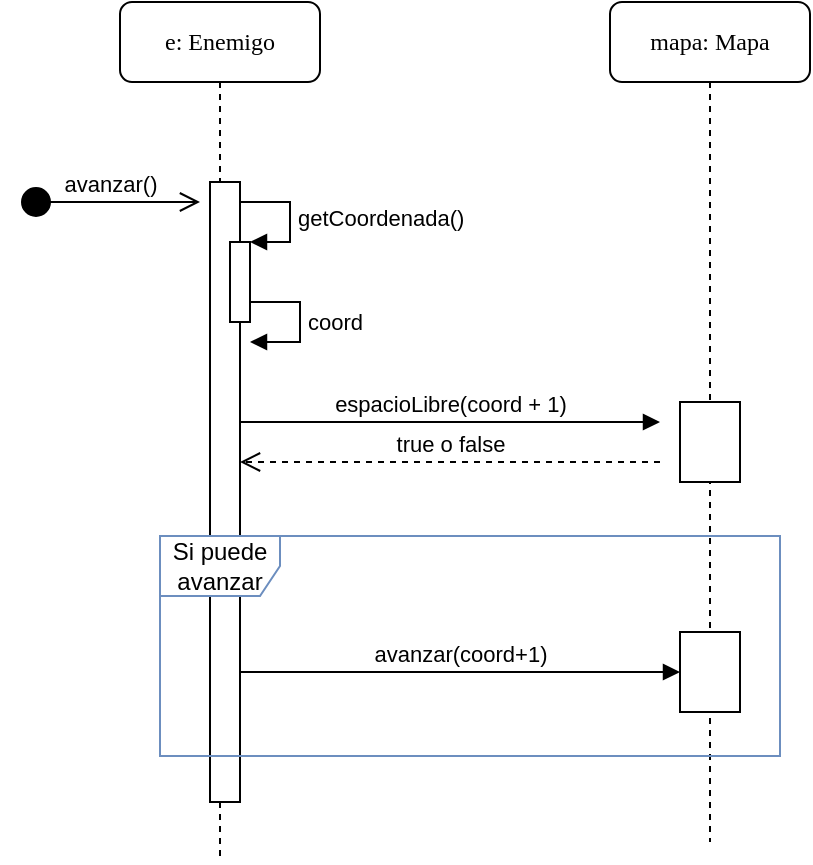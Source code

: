 <mxfile version="11.1.4" type="device"><diagram name="Page-1" id="13e1069c-82ec-6db2-03f1-153e76fe0fe0"><mxGraphModel dx="868" dy="512" grid="1" gridSize="10" guides="1" tooltips="1" connect="1" arrows="1" fold="1" page="1" pageScale="1" pageWidth="1100" pageHeight="850" background="#ffffff" math="0" shadow="0"><root><mxCell id="0"/><mxCell id="1" parent="0"/><mxCell id="7baba1c4bc27f4b0-2" value="mapa: Mapa" style="shape=umlLifeline;perimeter=lifelinePerimeter;whiteSpace=wrap;html=1;container=1;collapsible=0;recursiveResize=0;outlineConnect=0;rounded=1;shadow=0;comic=0;labelBackgroundColor=none;strokeColor=#000000;strokeWidth=1;fillColor=#FFFFFF;fontFamily=Verdana;fontSize=12;fontColor=#000000;align=center;" parent="1" vertex="1"><mxGeometry x="345" y="80" width="100" height="420" as="geometry"/></mxCell><mxCell id="7baba1c4bc27f4b0-8" value="e: Enemigo" style="shape=umlLifeline;perimeter=lifelinePerimeter;whiteSpace=wrap;html=1;container=1;collapsible=0;recursiveResize=0;outlineConnect=0;rounded=1;shadow=0;comic=0;labelBackgroundColor=none;strokeColor=#000000;strokeWidth=1;fillColor=#FFFFFF;fontFamily=Verdana;fontSize=12;fontColor=#000000;align=center;" parent="1" vertex="1"><mxGeometry x="100" y="80" width="100" height="430" as="geometry"/></mxCell><mxCell id="7baba1c4bc27f4b0-9" value="" style="html=1;points=[];perimeter=orthogonalPerimeter;rounded=0;shadow=0;comic=0;labelBackgroundColor=none;strokeColor=#000000;strokeWidth=1;fillColor=#FFFFFF;fontFamily=Verdana;fontSize=12;fontColor=#000000;align=center;" parent="7baba1c4bc27f4b0-8" vertex="1"><mxGeometry x="45" y="90" width="15" height="310" as="geometry"/></mxCell><mxCell id="VAipQDp783L7f0OlWJEA-20" value="" style="html=1;points=[];perimeter=orthogonalPerimeter;" vertex="1" parent="7baba1c4bc27f4b0-8"><mxGeometry x="55" y="120" width="10" height="40" as="geometry"/></mxCell><mxCell id="VAipQDp783L7f0OlWJEA-21" value="getCoordenada()" style="edgeStyle=orthogonalEdgeStyle;html=1;align=left;spacingLeft=2;endArrow=block;rounded=0;entryX=1;entryY=0;" edge="1" target="VAipQDp783L7f0OlWJEA-20" parent="7baba1c4bc27f4b0-8"><mxGeometry relative="1" as="geometry"><mxPoint x="60" y="100" as="sourcePoint"/><Array as="points"><mxPoint x="85" y="100"/></Array></mxGeometry></mxCell><mxCell id="VAipQDp783L7f0OlWJEA-29" value="espacioLibre(coord + 1)" style="html=1;verticalAlign=bottom;endArrow=block;shadow=0;" edge="1" parent="7baba1c4bc27f4b0-8"><mxGeometry width="80" relative="1" as="geometry"><mxPoint x="60" y="210" as="sourcePoint"/><mxPoint x="270" y="210" as="targetPoint"/></mxGeometry></mxCell><mxCell id="VAipQDp783L7f0OlWJEA-2" value="avanzar()" style="html=1;verticalAlign=bottom;startArrow=circle;startFill=1;endArrow=open;startSize=6;endSize=8;" edge="1" parent="1"><mxGeometry width="80" relative="1" as="geometry"><mxPoint x="50" y="180" as="sourcePoint"/><mxPoint x="140" y="180" as="targetPoint"/></mxGeometry></mxCell><mxCell id="VAipQDp783L7f0OlWJEA-30" value="" style="rounded=0;whiteSpace=wrap;html=1;" vertex="1" parent="1"><mxGeometry x="380" y="280" width="30" height="40" as="geometry"/></mxCell><mxCell id="VAipQDp783L7f0OlWJEA-32" value="true o false" style="html=1;verticalAlign=bottom;endArrow=open;dashed=1;endSize=8;shadow=0;" edge="1" parent="1" target="7baba1c4bc27f4b0-9"><mxGeometry relative="1" as="geometry"><mxPoint x="370" y="310" as="sourcePoint"/><mxPoint x="290" y="310" as="targetPoint"/></mxGeometry></mxCell><mxCell id="VAipQDp783L7f0OlWJEA-35" value="Si puede avanzar" style="shape=umlFrame;whiteSpace=wrap;html=1;fillColor=#ffffff;strokeColor=#6c8ebf;gradientColor=none;shadow=0;" vertex="1" parent="1"><mxGeometry x="120" y="347" width="310" height="110" as="geometry"/></mxCell><mxCell id="VAipQDp783L7f0OlWJEA-36" value="" style="rounded=0;whiteSpace=wrap;html=1;" vertex="1" parent="1"><mxGeometry x="380" y="395" width="30" height="40" as="geometry"/></mxCell><mxCell id="VAipQDp783L7f0OlWJEA-41" value="avanzar(coord+1)" style="html=1;verticalAlign=bottom;endArrow=block;shadow=0;entryX=0;entryY=0.5;entryDx=0;entryDy=0;" edge="1" parent="1" target="VAipQDp783L7f0OlWJEA-36"><mxGeometry width="80" relative="1" as="geometry"><mxPoint x="160" y="415" as="sourcePoint"/><mxPoint x="235" y="414.5" as="targetPoint"/></mxGeometry></mxCell><mxCell id="VAipQDp783L7f0OlWJEA-43" value="coord" style="edgeStyle=orthogonalEdgeStyle;html=1;align=left;spacingLeft=2;endArrow=block;rounded=0;shadow=0;" edge="1" parent="1"><mxGeometry relative="1" as="geometry"><mxPoint x="165" y="230" as="sourcePoint"/><Array as="points"><mxPoint x="190" y="230"/></Array><mxPoint x="165" y="250" as="targetPoint"/></mxGeometry></mxCell></root></mxGraphModel></diagram></mxfile>